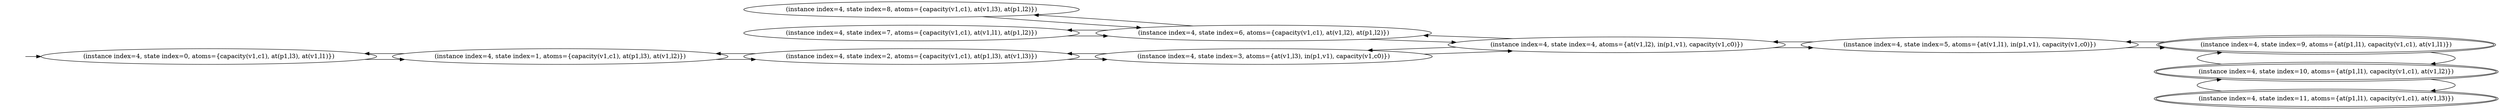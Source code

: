 digraph {
rankdir="LR"
s0[label="(instance index=4, state index=0, atoms={capacity(v1,c1), at(p1,l3), at(v1,l1)})"]
s1[label="(instance index=4, state index=1, atoms={capacity(v1,c1), at(p1,l3), at(v1,l2)})"]
s8[label="(instance index=4, state index=8, atoms={capacity(v1,c1), at(v1,l3), at(p1,l2)})"]
s7[label="(instance index=4, state index=7, atoms={capacity(v1,c1), at(v1,l1), at(p1,l2)})"]
s2[label="(instance index=4, state index=2, atoms={capacity(v1,c1), at(p1,l3), at(v1,l3)})"]
s6[label="(instance index=4, state index=6, atoms={capacity(v1,c1), at(v1,l2), at(p1,l2)})"]
s3[label="(instance index=4, state index=3, atoms={at(v1,l3), in(p1,v1), capacity(v1,c0)})"]
s4[label="(instance index=4, state index=4, atoms={at(v1,l2), in(p1,v1), capacity(v1,c0)})"]
s5[label="(instance index=4, state index=5, atoms={at(v1,l1), in(p1,v1), capacity(v1,c0)})"]
s9[peripheries=2,label="(instance index=4, state index=9, atoms={at(p1,l1), capacity(v1,c1), at(v1,l1)})"]
s10[peripheries=2,label="(instance index=4, state index=10, atoms={at(p1,l1), capacity(v1,c1), at(v1,l2)})"]
s11[peripheries=2,label="(instance index=4, state index=11, atoms={at(p1,l1), capacity(v1,c1), at(v1,l3)})"]
Dangling [ label = "", style = invis ]
{ rank = same; Dangling }
Dangling -> s0
{ rank = same; s0}
{ rank = same; s1}
{ rank = same; s8,s7,s2}
{ rank = same; s6,s3}
{ rank = same; s4}
{ rank = same; s5}
{ rank = same; s9,s10,s11}
{
s0->s1
}
{
s1->s2
s1->s0
}
{
s8->s6
s7->s6
s2->s3
s2->s1
}
{
s6->s7
s6->s4
s6->s8
s3->s4
s3->s2
}
{
s4->s5
s4->s6
s4->s3
}
{
s5->s4
s5->s9
}
{
s9->s5
s9->s10
s10->s11
s10->s9
s11->s10
}
}
